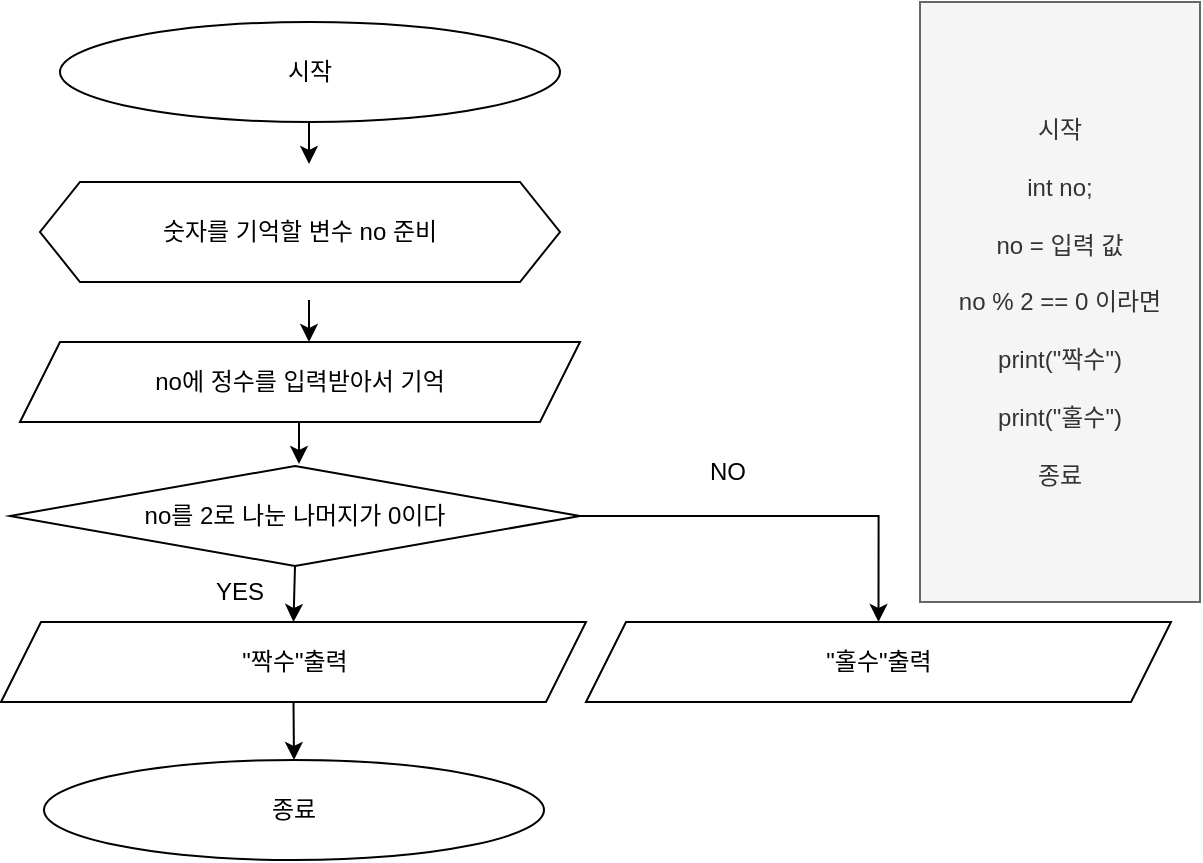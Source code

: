 <mxfile version="23.0.2" type="device">
  <diagram id="C5RBs43oDa-KdzZeNtuy" name="Page-1">
    <mxGraphModel dx="794" dy="690" grid="1" gridSize="10" guides="1" tooltips="1" connect="1" arrows="1" fold="1" page="1" pageScale="1" pageWidth="827" pageHeight="1169" math="0" shadow="0">
      <root>
        <mxCell id="WIyWlLk6GJQsqaUBKTNV-0" />
        <mxCell id="WIyWlLk6GJQsqaUBKTNV-1" parent="WIyWlLk6GJQsqaUBKTNV-0" />
        <mxCell id="lkFTT0rSBE82ZdNXdsM4-0" value="시작" style="ellipse;whiteSpace=wrap;html=1;" vertex="1" parent="WIyWlLk6GJQsqaUBKTNV-1">
          <mxGeometry x="80" y="20" width="250" height="50" as="geometry" />
        </mxCell>
        <mxCell id="lkFTT0rSBE82ZdNXdsM4-2" value="종료" style="ellipse;whiteSpace=wrap;html=1;" vertex="1" parent="WIyWlLk6GJQsqaUBKTNV-1">
          <mxGeometry x="72" y="389" width="250" height="50" as="geometry" />
        </mxCell>
        <mxCell id="lkFTT0rSBE82ZdNXdsM4-3" value="숫자를 기억할 변수 no 준비" style="shape=hexagon;perimeter=hexagonPerimeter2;whiteSpace=wrap;html=1;fixedSize=1;" vertex="1" parent="WIyWlLk6GJQsqaUBKTNV-1">
          <mxGeometry x="70" y="100" width="260" height="50" as="geometry" />
        </mxCell>
        <mxCell id="lkFTT0rSBE82ZdNXdsM4-19" style="edgeStyle=orthogonalEdgeStyle;rounded=0;orthogonalLoop=1;jettySize=auto;html=1;entryX=0.5;entryY=0;entryDx=0;entryDy=0;" edge="1" parent="WIyWlLk6GJQsqaUBKTNV-1" source="lkFTT0rSBE82ZdNXdsM4-5" target="lkFTT0rSBE82ZdNXdsM4-20">
          <mxGeometry relative="1" as="geometry">
            <mxPoint x="380" y="200" as="targetPoint" />
          </mxGeometry>
        </mxCell>
        <mxCell id="lkFTT0rSBE82ZdNXdsM4-4" value="no에 정수를 입력받아서 기억" style="shape=parallelogram;perimeter=parallelogramPerimeter;whiteSpace=wrap;html=1;fixedSize=1;" vertex="1" parent="WIyWlLk6GJQsqaUBKTNV-1">
          <mxGeometry x="60" y="180" width="280" height="40" as="geometry" />
        </mxCell>
        <mxCell id="lkFTT0rSBE82ZdNXdsM4-17" style="edgeStyle=orthogonalEdgeStyle;rounded=0;orthogonalLoop=1;jettySize=auto;html=1;exitX=0.5;exitY=1;exitDx=0;exitDy=0;entryX=0.5;entryY=0;entryDx=0;entryDy=0;" edge="1" parent="WIyWlLk6GJQsqaUBKTNV-1" source="lkFTT0rSBE82ZdNXdsM4-5" target="lkFTT0rSBE82ZdNXdsM4-6">
          <mxGeometry relative="1" as="geometry" />
        </mxCell>
        <mxCell id="lkFTT0rSBE82ZdNXdsM4-5" value="no를 2로 나눈 나머지가 0이다" style="rhombus;whiteSpace=wrap;html=1;" vertex="1" parent="WIyWlLk6GJQsqaUBKTNV-1">
          <mxGeometry x="55" y="242" width="285" height="50" as="geometry" />
        </mxCell>
        <mxCell id="lkFTT0rSBE82ZdNXdsM4-18" style="edgeStyle=orthogonalEdgeStyle;rounded=0;orthogonalLoop=1;jettySize=auto;html=1;exitX=0.5;exitY=1;exitDx=0;exitDy=0;entryX=0.5;entryY=0;entryDx=0;entryDy=0;" edge="1" parent="WIyWlLk6GJQsqaUBKTNV-1" source="lkFTT0rSBE82ZdNXdsM4-6" target="lkFTT0rSBE82ZdNXdsM4-2">
          <mxGeometry relative="1" as="geometry" />
        </mxCell>
        <mxCell id="lkFTT0rSBE82ZdNXdsM4-6" value="&quot;짝수&quot;출력" style="shape=parallelogram;perimeter=parallelogramPerimeter;whiteSpace=wrap;html=1;fixedSize=1;" vertex="1" parent="WIyWlLk6GJQsqaUBKTNV-1">
          <mxGeometry x="50.5" y="320" width="292.5" height="40" as="geometry" />
        </mxCell>
        <mxCell id="lkFTT0rSBE82ZdNXdsM4-7" value="" style="endArrow=classic;html=1;rounded=0;" edge="1" parent="WIyWlLk6GJQsqaUBKTNV-1">
          <mxGeometry width="50" height="50" relative="1" as="geometry">
            <mxPoint x="204.5" y="70" as="sourcePoint" />
            <mxPoint x="204.5" y="91" as="targetPoint" />
          </mxGeometry>
        </mxCell>
        <mxCell id="lkFTT0rSBE82ZdNXdsM4-8" value="" style="endArrow=classic;html=1;rounded=0;" edge="1" parent="WIyWlLk6GJQsqaUBKTNV-1">
          <mxGeometry width="50" height="50" relative="1" as="geometry">
            <mxPoint x="204.5" y="159" as="sourcePoint" />
            <mxPoint x="204.5" y="180" as="targetPoint" />
          </mxGeometry>
        </mxCell>
        <mxCell id="lkFTT0rSBE82ZdNXdsM4-10" value="" style="endArrow=classic;html=1;rounded=0;" edge="1" parent="WIyWlLk6GJQsqaUBKTNV-1">
          <mxGeometry width="50" height="50" relative="1" as="geometry">
            <mxPoint x="199.5" y="220" as="sourcePoint" />
            <mxPoint x="199.5" y="241" as="targetPoint" />
          </mxGeometry>
        </mxCell>
        <mxCell id="lkFTT0rSBE82ZdNXdsM4-20" value="&quot;홀수&quot;출력" style="shape=parallelogram;perimeter=parallelogramPerimeter;whiteSpace=wrap;html=1;fixedSize=1;" vertex="1" parent="WIyWlLk6GJQsqaUBKTNV-1">
          <mxGeometry x="343" y="320" width="292.5" height="40" as="geometry" />
        </mxCell>
        <mxCell id="lkFTT0rSBE82ZdNXdsM4-21" value="NO" style="text;html=1;strokeColor=none;fillColor=none;align=center;verticalAlign=middle;whiteSpace=wrap;rounded=0;" vertex="1" parent="WIyWlLk6GJQsqaUBKTNV-1">
          <mxGeometry x="384" y="230" width="60" height="30" as="geometry" />
        </mxCell>
        <mxCell id="lkFTT0rSBE82ZdNXdsM4-22" value="YES" style="text;html=1;strokeColor=none;fillColor=none;align=center;verticalAlign=middle;whiteSpace=wrap;rounded=0;" vertex="1" parent="WIyWlLk6GJQsqaUBKTNV-1">
          <mxGeometry x="140" y="290" width="60" height="30" as="geometry" />
        </mxCell>
        <mxCell id="lkFTT0rSBE82ZdNXdsM4-23" value="시작&lt;br&gt;&lt;br&gt;int no;&lt;br&gt;&lt;br&gt;no = 입력 값&lt;br&gt;&lt;br&gt;no % 2 == 0 이라면&lt;br&gt;&lt;br&gt;print(&quot;짝수&quot;)&lt;br&gt;&lt;br&gt;print(&quot;홀수&quot;)&lt;br&gt;&lt;br&gt;종료" style="text;html=1;align=center;verticalAlign=middle;whiteSpace=wrap;rounded=0;fillColor=#f5f5f5;fontColor=#333333;strokeColor=#666666;" vertex="1" parent="WIyWlLk6GJQsqaUBKTNV-1">
          <mxGeometry x="510" y="10" width="140" height="300" as="geometry" />
        </mxCell>
      </root>
    </mxGraphModel>
  </diagram>
</mxfile>
